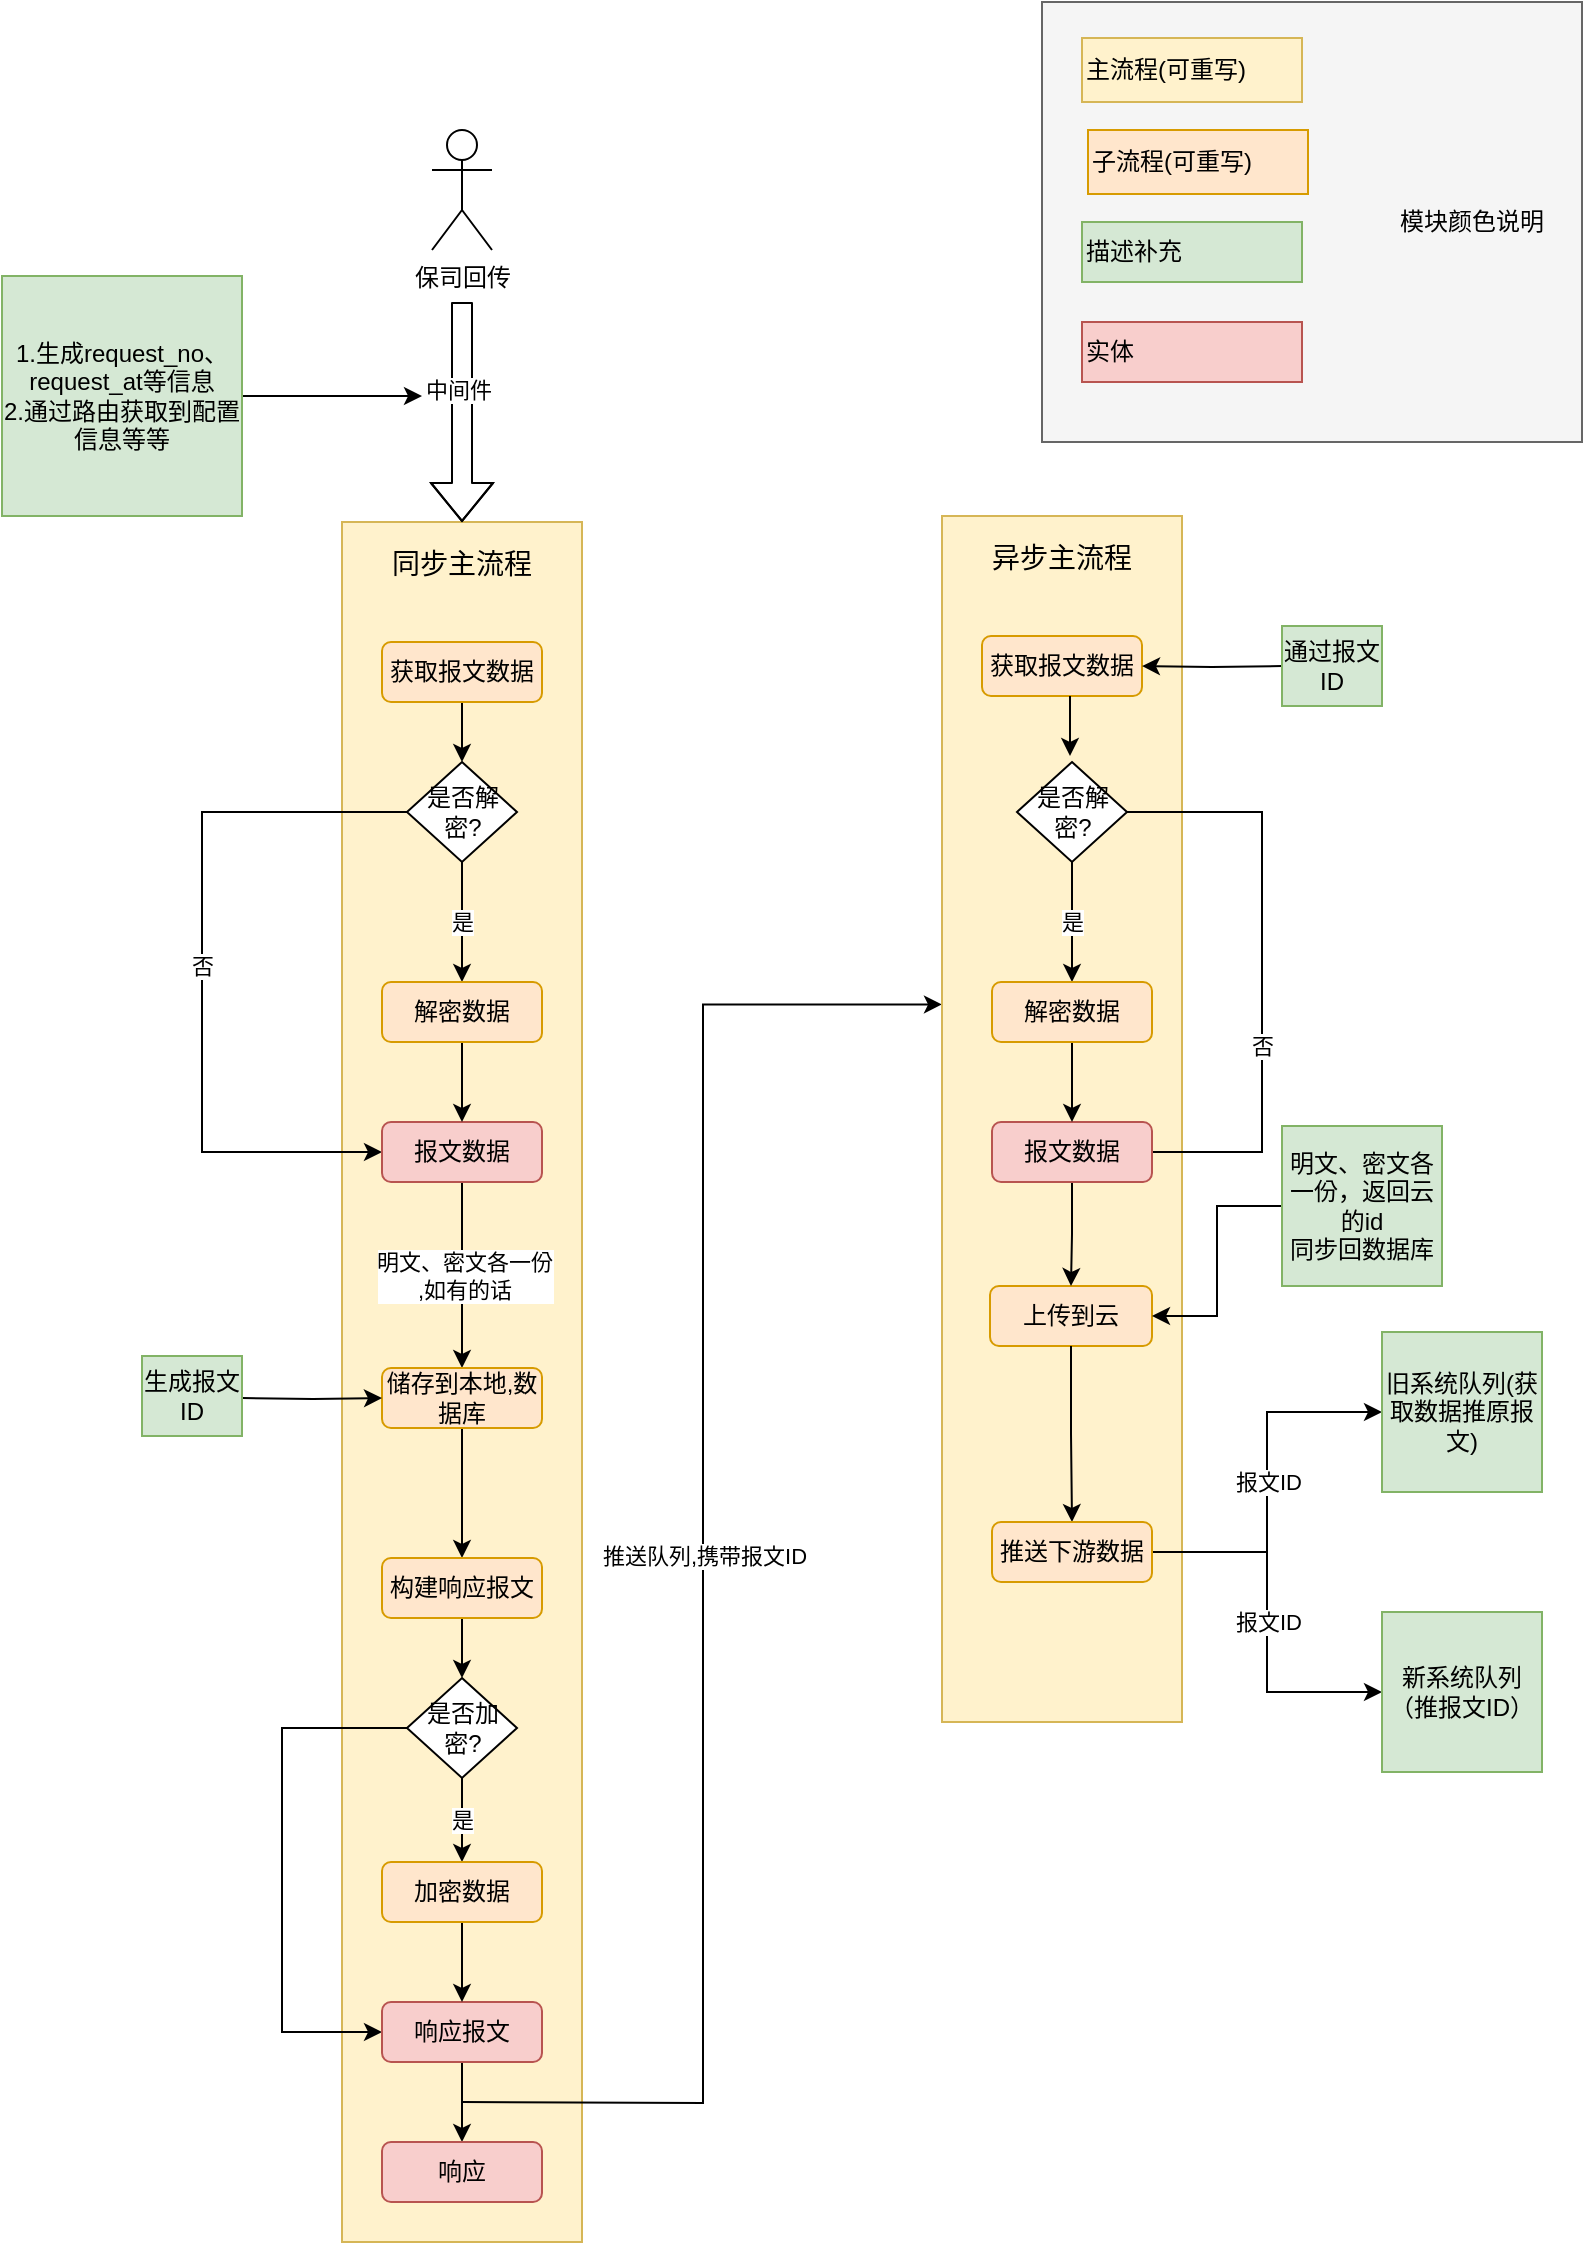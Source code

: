 <mxfile version="15.2.7" type="github">
  <diagram id="rWnsiP7QuSSRh8jgL5Og" name="Page-1">
    <mxGraphModel dx="1374" dy="801" grid="1" gridSize="10" guides="1" tooltips="1" connect="1" arrows="1" fold="1" page="1" pageScale="1" pageWidth="827" pageHeight="1169" math="0" shadow="0">
      <root>
        <mxCell id="0" />
        <mxCell id="1" parent="0" />
        <mxCell id="OWBR-wIOsk2GOevRnEyG-3" value="" style="rounded=0;whiteSpace=wrap;html=1;fillColor=#fff2cc;strokeColor=#d6b656;" parent="1" vertex="1">
          <mxGeometry x="200" y="270" width="120" height="860" as="geometry" />
        </mxCell>
        <mxCell id="OWBR-wIOsk2GOevRnEyG-4" value="&lt;font style=&quot;font-size: 14px&quot;&gt;同步主流程&lt;/font&gt;" style="text;html=1;strokeColor=none;fillColor=none;align=center;verticalAlign=middle;whiteSpace=wrap;rounded=0;" parent="1" vertex="1">
          <mxGeometry x="220" y="281" width="80" height="20" as="geometry" />
        </mxCell>
        <mxCell id="OWBR-wIOsk2GOevRnEyG-8" value="保司回传" style="shape=umlActor;verticalLabelPosition=bottom;verticalAlign=top;html=1;outlineConnect=0;" parent="1" vertex="1">
          <mxGeometry x="245" y="74" width="30" height="60" as="geometry" />
        </mxCell>
        <mxCell id="OWBR-wIOsk2GOevRnEyG-9" value="" style="shape=flexArrow;endArrow=classic;html=1;" parent="1" target="OWBR-wIOsk2GOevRnEyG-3" edge="1">
          <mxGeometry width="50" height="50" relative="1" as="geometry">
            <mxPoint x="260" y="160" as="sourcePoint" />
            <mxPoint x="300" y="160" as="targetPoint" />
            <Array as="points">
              <mxPoint x="260" y="220" />
            </Array>
          </mxGeometry>
        </mxCell>
        <mxCell id="OWBR-wIOsk2GOevRnEyG-17" value="中间件" style="edgeLabel;html=1;align=center;verticalAlign=middle;resizable=0;points=[];" parent="OWBR-wIOsk2GOevRnEyG-9" vertex="1" connectable="0">
          <mxGeometry x="-0.2" y="-2" relative="1" as="geometry">
            <mxPoint as="offset" />
          </mxGeometry>
        </mxCell>
        <mxCell id="OWBR-wIOsk2GOevRnEyG-24" style="edgeStyle=orthogonalEdgeStyle;rounded=0;orthogonalLoop=1;jettySize=auto;html=1;" parent="1" source="OWBR-wIOsk2GOevRnEyG-18" edge="1">
          <mxGeometry relative="1" as="geometry">
            <mxPoint x="240" y="207" as="targetPoint" />
          </mxGeometry>
        </mxCell>
        <mxCell id="OWBR-wIOsk2GOevRnEyG-18" value="1.生成request_no、request_at等信息&lt;br&gt;2.通过路由获取到配置信息等等" style="whiteSpace=wrap;html=1;aspect=fixed;align=center;fillColor=#d5e8d4;strokeColor=#82b366;" parent="1" vertex="1">
          <mxGeometry x="30" y="147" width="120" height="120" as="geometry" />
        </mxCell>
        <mxCell id="OWBR-wIOsk2GOevRnEyG-36" style="edgeStyle=orthogonalEdgeStyle;rounded=0;orthogonalLoop=1;jettySize=auto;html=1;entryX=0.5;entryY=0;entryDx=0;entryDy=0;" parent="1" source="OWBR-wIOsk2GOevRnEyG-30" target="OWBR-wIOsk2GOevRnEyG-34" edge="1">
          <mxGeometry relative="1" as="geometry" />
        </mxCell>
        <mxCell id="OWBR-wIOsk2GOevRnEyG-30" value="获取报文数据" style="rounded=1;whiteSpace=wrap;html=1;align=center;fillColor=#ffe6cc;strokeColor=#d79b00;" parent="1" vertex="1">
          <mxGeometry x="220" y="330" width="80" height="30" as="geometry" />
        </mxCell>
        <mxCell id="lfyAIOnCacNDml894RYi-14" value="是" style="edgeStyle=orthogonalEdgeStyle;rounded=0;orthogonalLoop=1;jettySize=auto;html=1;" edge="1" parent="1" source="OWBR-wIOsk2GOevRnEyG-34" target="lfyAIOnCacNDml894RYi-9">
          <mxGeometry relative="1" as="geometry" />
        </mxCell>
        <mxCell id="lfyAIOnCacNDml894RYi-16" style="edgeStyle=orthogonalEdgeStyle;rounded=0;orthogonalLoop=1;jettySize=auto;html=1;entryX=0;entryY=0.5;entryDx=0;entryDy=0;" edge="1" parent="1" source="OWBR-wIOsk2GOevRnEyG-34" target="OWBR-wIOsk2GOevRnEyG-42">
          <mxGeometry relative="1" as="geometry">
            <mxPoint x="140" y="590" as="targetPoint" />
            <Array as="points">
              <mxPoint x="130" y="415" />
              <mxPoint x="130" y="585" />
            </Array>
          </mxGeometry>
        </mxCell>
        <mxCell id="lfyAIOnCacNDml894RYi-17" value="否" style="edgeLabel;html=1;align=center;verticalAlign=middle;resizable=0;points=[];" vertex="1" connectable="0" parent="lfyAIOnCacNDml894RYi-16">
          <mxGeometry x="-0.015" relative="1" as="geometry">
            <mxPoint y="1" as="offset" />
          </mxGeometry>
        </mxCell>
        <mxCell id="OWBR-wIOsk2GOevRnEyG-34" value="是否解密?" style="rhombus;whiteSpace=wrap;html=1;align=center;" parent="1" vertex="1">
          <mxGeometry x="232.5" y="390" width="55" height="50" as="geometry" />
        </mxCell>
        <mxCell id="OWBR-wIOsk2GOevRnEyG-48" style="edgeStyle=orthogonalEdgeStyle;rounded=0;orthogonalLoop=1;jettySize=auto;html=1;entryX=0.5;entryY=0;entryDx=0;entryDy=0;exitX=0.5;exitY=1;exitDx=0;exitDy=0;" parent="1" source="OWBR-wIOsk2GOevRnEyG-42" target="OWBR-wIOsk2GOevRnEyG-47" edge="1">
          <mxGeometry relative="1" as="geometry">
            <mxPoint x="260" y="628" as="sourcePoint" />
          </mxGeometry>
        </mxCell>
        <mxCell id="OWBR-wIOsk2GOevRnEyG-49" value="明文、密文各一份&lt;br&gt;,如有的话" style="edgeLabel;html=1;align=center;verticalAlign=middle;resizable=0;points=[];" parent="OWBR-wIOsk2GOevRnEyG-48" vertex="1" connectable="0">
          <mxGeometry x="0.01" y="1" relative="1" as="geometry">
            <mxPoint as="offset" />
          </mxGeometry>
        </mxCell>
        <mxCell id="OWBR-wIOsk2GOevRnEyG-42" value="报文数据" style="rounded=1;whiteSpace=wrap;html=1;align=center;fillColor=#f8cecc;strokeColor=#b85450;" parent="1" vertex="1">
          <mxGeometry x="220" y="570" width="80" height="30" as="geometry" />
        </mxCell>
        <mxCell id="OWBR-wIOsk2GOevRnEyG-55" style="edgeStyle=orthogonalEdgeStyle;rounded=0;orthogonalLoop=1;jettySize=auto;html=1;entryX=0.5;entryY=0;entryDx=0;entryDy=0;" parent="1" source="OWBR-wIOsk2GOevRnEyG-47" target="OWBR-wIOsk2GOevRnEyG-54" edge="1">
          <mxGeometry relative="1" as="geometry" />
        </mxCell>
        <mxCell id="OWBR-wIOsk2GOevRnEyG-47" value="储存到本地,数据库" style="rounded=1;whiteSpace=wrap;html=1;align=center;fillColor=#ffe6cc;strokeColor=#d79b00;" parent="1" vertex="1">
          <mxGeometry x="220" y="693" width="80" height="30" as="geometry" />
        </mxCell>
        <mxCell id="OWBR-wIOsk2GOevRnEyG-53" style="edgeStyle=orthogonalEdgeStyle;rounded=0;orthogonalLoop=1;jettySize=auto;html=1;" parent="1" target="OWBR-wIOsk2GOevRnEyG-47" edge="1">
          <mxGeometry relative="1" as="geometry">
            <mxPoint x="150" y="708" as="sourcePoint" />
          </mxGeometry>
        </mxCell>
        <mxCell id="OWBR-wIOsk2GOevRnEyG-52" value="生成报文ID" style="text;html=1;strokeColor=#82b366;fillColor=#d5e8d4;align=center;verticalAlign=middle;whiteSpace=wrap;rounded=0;" parent="1" vertex="1">
          <mxGeometry x="100" y="687" width="50" height="40" as="geometry" />
        </mxCell>
        <mxCell id="OWBR-wIOsk2GOevRnEyG-66" style="edgeStyle=orthogonalEdgeStyle;rounded=0;orthogonalLoop=1;jettySize=auto;html=1;" parent="1" source="OWBR-wIOsk2GOevRnEyG-54" target="OWBR-wIOsk2GOevRnEyG-64" edge="1">
          <mxGeometry relative="1" as="geometry" />
        </mxCell>
        <mxCell id="OWBR-wIOsk2GOevRnEyG-54" value="构建响应报文" style="rounded=1;whiteSpace=wrap;html=1;align=center;fillColor=#ffe6cc;strokeColor=#d79b00;" parent="1" vertex="1">
          <mxGeometry x="220" y="788" width="80" height="30" as="geometry" />
        </mxCell>
        <mxCell id="lfyAIOnCacNDml894RYi-19" value="是" style="edgeStyle=orthogonalEdgeStyle;rounded=0;orthogonalLoop=1;jettySize=auto;html=1;entryX=0.5;entryY=0;entryDx=0;entryDy=0;" edge="1" parent="1" source="OWBR-wIOsk2GOevRnEyG-64" target="lfyAIOnCacNDml894RYi-18">
          <mxGeometry relative="1" as="geometry" />
        </mxCell>
        <mxCell id="lfyAIOnCacNDml894RYi-22" style="edgeStyle=orthogonalEdgeStyle;rounded=0;orthogonalLoop=1;jettySize=auto;html=1;entryX=0;entryY=0.5;entryDx=0;entryDy=0;" edge="1" parent="1" source="OWBR-wIOsk2GOevRnEyG-64" target="OWBR-wIOsk2GOevRnEyG-65">
          <mxGeometry relative="1" as="geometry">
            <Array as="points">
              <mxPoint x="170" y="873" />
              <mxPoint x="170" y="1025" />
            </Array>
          </mxGeometry>
        </mxCell>
        <mxCell id="OWBR-wIOsk2GOevRnEyG-64" value="是否加密?" style="rhombus;whiteSpace=wrap;html=1;align=center;" parent="1" vertex="1">
          <mxGeometry x="232.5" y="848" width="55" height="50" as="geometry" />
        </mxCell>
        <mxCell id="lfyAIOnCacNDml894RYi-21" style="edgeStyle=orthogonalEdgeStyle;rounded=0;orthogonalLoop=1;jettySize=auto;html=1;" edge="1" parent="1" source="OWBR-wIOsk2GOevRnEyG-65" target="OWBR-wIOsk2GOevRnEyG-74">
          <mxGeometry relative="1" as="geometry" />
        </mxCell>
        <mxCell id="OWBR-wIOsk2GOevRnEyG-65" value="响应报文" style="rounded=1;whiteSpace=wrap;html=1;align=center;fillColor=#f8cecc;strokeColor=#b85450;" parent="1" vertex="1">
          <mxGeometry x="220" y="1010" width="80" height="30" as="geometry" />
        </mxCell>
        <mxCell id="lfyAIOnCacNDml894RYi-41" value="推送队列,携带报文ID" style="edgeStyle=orthogonalEdgeStyle;rounded=0;orthogonalLoop=1;jettySize=auto;html=1;entryX=0;entryY=0.405;entryDx=0;entryDy=0;entryPerimeter=0;" edge="1" parent="1" target="OWBR-wIOsk2GOevRnEyG-77">
          <mxGeometry relative="1" as="geometry">
            <mxPoint x="260" y="1060" as="sourcePoint" />
          </mxGeometry>
        </mxCell>
        <mxCell id="OWBR-wIOsk2GOevRnEyG-74" value="响应" style="rounded=1;whiteSpace=wrap;html=1;align=center;fillColor=#f8cecc;strokeColor=#b85450;" parent="1" vertex="1">
          <mxGeometry x="220" y="1080" width="80" height="30" as="geometry" />
        </mxCell>
        <mxCell id="OWBR-wIOsk2GOevRnEyG-77" value="" style="rounded=0;whiteSpace=wrap;html=1;fillColor=#fff2cc;strokeColor=#d6b656;" parent="1" vertex="1">
          <mxGeometry x="500" y="267" width="120" height="603" as="geometry" />
        </mxCell>
        <mxCell id="OWBR-wIOsk2GOevRnEyG-78" value="&lt;font style=&quot;font-size: 14px&quot;&gt;异步主流程&lt;/font&gt;" style="text;html=1;strokeColor=none;fillColor=none;align=center;verticalAlign=middle;whiteSpace=wrap;rounded=0;" parent="1" vertex="1">
          <mxGeometry x="520" y="278" width="80" height="20" as="geometry" />
        </mxCell>
        <mxCell id="OWBR-wIOsk2GOevRnEyG-84" value="获取报文数据" style="rounded=1;whiteSpace=wrap;html=1;align=center;fillColor=#ffe6cc;strokeColor=#d79b00;" parent="1" vertex="1">
          <mxGeometry x="520" y="327" width="80" height="30" as="geometry" />
        </mxCell>
        <mxCell id="OWBR-wIOsk2GOevRnEyG-87" style="edgeStyle=orthogonalEdgeStyle;rounded=0;orthogonalLoop=1;jettySize=auto;html=1;entryX=1;entryY=0.5;entryDx=0;entryDy=0;" parent="1" target="OWBR-wIOsk2GOevRnEyG-84" edge="1">
          <mxGeometry relative="1" as="geometry">
            <mxPoint x="670" y="342" as="sourcePoint" />
          </mxGeometry>
        </mxCell>
        <mxCell id="OWBR-wIOsk2GOevRnEyG-86" value="通过报文ID" style="text;html=1;strokeColor=#82b366;fillColor=#d5e8d4;align=center;verticalAlign=middle;whiteSpace=wrap;rounded=0;" parent="1" vertex="1">
          <mxGeometry x="670" y="322" width="50" height="40" as="geometry" />
        </mxCell>
        <mxCell id="OWBR-wIOsk2GOevRnEyG-90" style="edgeStyle=orthogonalEdgeStyle;rounded=0;orthogonalLoop=1;jettySize=auto;html=1;entryX=0.5;entryY=0;entryDx=0;entryDy=0;" parent="1" edge="1">
          <mxGeometry relative="1" as="geometry">
            <mxPoint x="564" y="357" as="sourcePoint" />
            <mxPoint x="564" y="387" as="targetPoint" />
          </mxGeometry>
        </mxCell>
        <mxCell id="OWBR-wIOsk2GOevRnEyG-122" value="上传到云" style="rounded=1;whiteSpace=wrap;html=1;align=center;fillColor=#ffe6cc;strokeColor=#d79b00;" parent="1" vertex="1">
          <mxGeometry x="524" y="652" width="81" height="30" as="geometry" />
        </mxCell>
        <mxCell id="OWBR-wIOsk2GOevRnEyG-140" style="edgeStyle=orthogonalEdgeStyle;rounded=0;orthogonalLoop=1;jettySize=auto;html=1;entryX=0.5;entryY=0;entryDx=0;entryDy=0;exitX=0.5;exitY=1;exitDx=0;exitDy=0;" parent="1" source="OWBR-wIOsk2GOevRnEyG-122" target="OWBR-wIOsk2GOevRnEyG-139" edge="1">
          <mxGeometry relative="1" as="geometry">
            <mxPoint x="564" y="730" as="sourcePoint" />
          </mxGeometry>
        </mxCell>
        <mxCell id="OWBR-wIOsk2GOevRnEyG-146" value="报文ID" style="edgeStyle=orthogonalEdgeStyle;rounded=0;orthogonalLoop=1;jettySize=auto;html=1;entryX=0;entryY=0.5;entryDx=0;entryDy=0;" parent="1" source="OWBR-wIOsk2GOevRnEyG-139" target="OWBR-wIOsk2GOevRnEyG-144" edge="1">
          <mxGeometry relative="1" as="geometry" />
        </mxCell>
        <mxCell id="lfyAIOnCacNDml894RYi-7" value="报文ID" style="edgeStyle=orthogonalEdgeStyle;rounded=0;orthogonalLoop=1;jettySize=auto;html=1;entryX=0;entryY=0.5;entryDx=0;entryDy=0;" edge="1" parent="1" source="OWBR-wIOsk2GOevRnEyG-139" target="OWBR-wIOsk2GOevRnEyG-143">
          <mxGeometry relative="1" as="geometry" />
        </mxCell>
        <mxCell id="OWBR-wIOsk2GOevRnEyG-139" value="推送下游数据" style="rounded=1;whiteSpace=wrap;html=1;align=center;fillColor=#ffe6cc;strokeColor=#d79b00;" parent="1" vertex="1">
          <mxGeometry x="525" y="770" width="80" height="30" as="geometry" />
        </mxCell>
        <mxCell id="OWBR-wIOsk2GOevRnEyG-143" value="旧系统队列(获取数据推原报文)" style="whiteSpace=wrap;html=1;aspect=fixed;align=center;fillColor=#d5e8d4;strokeColor=#82b366;" parent="1" vertex="1">
          <mxGeometry x="720" y="675" width="80" height="80" as="geometry" />
        </mxCell>
        <mxCell id="OWBR-wIOsk2GOevRnEyG-144" value="新系统队列（推报文ID）" style="whiteSpace=wrap;html=1;aspect=fixed;align=center;fillColor=#d5e8d4;strokeColor=#82b366;" parent="1" vertex="1">
          <mxGeometry x="720" y="815" width="80" height="80" as="geometry" />
        </mxCell>
        <mxCell id="OWBR-wIOsk2GOevRnEyG-149" value="" style="whiteSpace=wrap;html=1;align=left;fillColor=#f5f5f5;strokeColor=#666666;fontColor=#333333;" parent="1" vertex="1">
          <mxGeometry x="550" y="10" width="270" height="220" as="geometry" />
        </mxCell>
        <mxCell id="OWBR-wIOsk2GOevRnEyG-151" value="主流程(可重写)" style="rounded=0;whiteSpace=wrap;html=1;align=left;fillColor=#fff2cc;strokeColor=#d6b656;" parent="1" vertex="1">
          <mxGeometry x="570" y="28" width="110" height="32" as="geometry" />
        </mxCell>
        <mxCell id="OWBR-wIOsk2GOevRnEyG-154" value="子流程(可重写)" style="rounded=0;whiteSpace=wrap;html=1;align=left;fillColor=#ffe6cc;strokeColor=#d79b00;" parent="1" vertex="1">
          <mxGeometry x="573" y="74" width="110" height="32" as="geometry" />
        </mxCell>
        <mxCell id="OWBR-wIOsk2GOevRnEyG-155" value="描述补充" style="rounded=0;whiteSpace=wrap;html=1;align=left;fillColor=#d5e8d4;strokeColor=#82b366;" parent="1" vertex="1">
          <mxGeometry x="570" y="120" width="110" height="30" as="geometry" />
        </mxCell>
        <mxCell id="OWBR-wIOsk2GOevRnEyG-156" value="模块颜色说明" style="text;html=1;strokeColor=none;fillColor=none;align=center;verticalAlign=middle;whiteSpace=wrap;rounded=0;" parent="1" vertex="1">
          <mxGeometry x="720" y="110" width="90" height="20" as="geometry" />
        </mxCell>
        <mxCell id="lfyAIOnCacNDml894RYi-5" style="edgeStyle=orthogonalEdgeStyle;rounded=0;orthogonalLoop=1;jettySize=auto;html=1;" edge="1" parent="1" source="lfyAIOnCacNDml894RYi-2" target="OWBR-wIOsk2GOevRnEyG-122">
          <mxGeometry relative="1" as="geometry" />
        </mxCell>
        <mxCell id="lfyAIOnCacNDml894RYi-2" value="明文、密文各一份，返回云的id&lt;br&gt;同步回数据库" style="whiteSpace=wrap;html=1;aspect=fixed;align=center;fillColor=#d5e8d4;strokeColor=#82b366;" vertex="1" parent="1">
          <mxGeometry x="670" y="572" width="80" height="80" as="geometry" />
        </mxCell>
        <mxCell id="lfyAIOnCacNDml894RYi-15" style="edgeStyle=orthogonalEdgeStyle;rounded=0;orthogonalLoop=1;jettySize=auto;html=1;" edge="1" parent="1" source="lfyAIOnCacNDml894RYi-9" target="OWBR-wIOsk2GOevRnEyG-42">
          <mxGeometry relative="1" as="geometry" />
        </mxCell>
        <mxCell id="lfyAIOnCacNDml894RYi-9" value="解密数据" style="rounded=1;whiteSpace=wrap;html=1;align=center;fillColor=#ffe6cc;strokeColor=#d79b00;" vertex="1" parent="1">
          <mxGeometry x="220" y="500" width="80" height="30" as="geometry" />
        </mxCell>
        <mxCell id="lfyAIOnCacNDml894RYi-12" value="实体" style="rounded=0;whiteSpace=wrap;html=1;align=left;fillColor=#f8cecc;strokeColor=#b85450;" vertex="1" parent="1">
          <mxGeometry x="570" y="170" width="110" height="30" as="geometry" />
        </mxCell>
        <mxCell id="lfyAIOnCacNDml894RYi-20" style="edgeStyle=orthogonalEdgeStyle;rounded=0;orthogonalLoop=1;jettySize=auto;html=1;entryX=0.5;entryY=0;entryDx=0;entryDy=0;" edge="1" parent="1" source="lfyAIOnCacNDml894RYi-18" target="OWBR-wIOsk2GOevRnEyG-65">
          <mxGeometry relative="1" as="geometry" />
        </mxCell>
        <mxCell id="lfyAIOnCacNDml894RYi-18" value="加密数据" style="rounded=1;whiteSpace=wrap;html=1;align=center;fillColor=#ffe6cc;strokeColor=#d79b00;" vertex="1" parent="1">
          <mxGeometry x="220" y="940" width="80" height="30" as="geometry" />
        </mxCell>
        <mxCell id="lfyAIOnCacNDml894RYi-30" value="是" style="edgeStyle=orthogonalEdgeStyle;rounded=0;orthogonalLoop=1;jettySize=auto;html=1;" edge="1" parent="1" source="lfyAIOnCacNDml894RYi-33" target="lfyAIOnCacNDml894RYi-36">
          <mxGeometry relative="1" as="geometry" />
        </mxCell>
        <mxCell id="lfyAIOnCacNDml894RYi-31" style="edgeStyle=orthogonalEdgeStyle;rounded=0;orthogonalLoop=1;jettySize=auto;html=1;entryX=0;entryY=0.5;entryDx=0;entryDy=0;" edge="1" parent="1" source="lfyAIOnCacNDml894RYi-33" target="lfyAIOnCacNDml894RYi-34">
          <mxGeometry relative="1" as="geometry">
            <mxPoint x="445" y="590" as="targetPoint" />
            <Array as="points">
              <mxPoint x="660" y="415" />
              <mxPoint x="660" y="585" />
            </Array>
          </mxGeometry>
        </mxCell>
        <mxCell id="lfyAIOnCacNDml894RYi-32" value="否" style="edgeLabel;html=1;align=center;verticalAlign=middle;resizable=0;points=[];" vertex="1" connectable="0" parent="lfyAIOnCacNDml894RYi-31">
          <mxGeometry x="-0.015" relative="1" as="geometry">
            <mxPoint y="1" as="offset" />
          </mxGeometry>
        </mxCell>
        <mxCell id="lfyAIOnCacNDml894RYi-33" value="是否解密?" style="rhombus;whiteSpace=wrap;html=1;align=center;" vertex="1" parent="1">
          <mxGeometry x="537.5" y="390" width="55" height="50" as="geometry" />
        </mxCell>
        <mxCell id="lfyAIOnCacNDml894RYi-39" style="edgeStyle=orthogonalEdgeStyle;rounded=0;orthogonalLoop=1;jettySize=auto;html=1;" edge="1" parent="1" source="lfyAIOnCacNDml894RYi-34" target="OWBR-wIOsk2GOevRnEyG-122">
          <mxGeometry relative="1" as="geometry" />
        </mxCell>
        <mxCell id="lfyAIOnCacNDml894RYi-34" value="报文数据" style="rounded=1;whiteSpace=wrap;html=1;align=center;fillColor=#f8cecc;strokeColor=#b85450;" vertex="1" parent="1">
          <mxGeometry x="525" y="570" width="80" height="30" as="geometry" />
        </mxCell>
        <mxCell id="lfyAIOnCacNDml894RYi-38" style="edgeStyle=orthogonalEdgeStyle;rounded=0;orthogonalLoop=1;jettySize=auto;html=1;" edge="1" parent="1" source="lfyAIOnCacNDml894RYi-36" target="lfyAIOnCacNDml894RYi-34">
          <mxGeometry relative="1" as="geometry" />
        </mxCell>
        <mxCell id="lfyAIOnCacNDml894RYi-36" value="解密数据" style="rounded=1;whiteSpace=wrap;html=1;align=center;fillColor=#ffe6cc;strokeColor=#d79b00;" vertex="1" parent="1">
          <mxGeometry x="525" y="500" width="80" height="30" as="geometry" />
        </mxCell>
      </root>
    </mxGraphModel>
  </diagram>
</mxfile>
